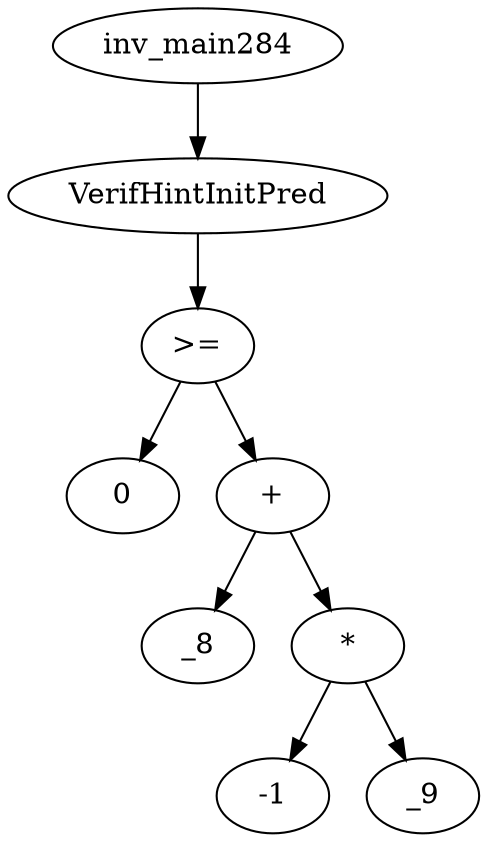 digraph dag {
0 [label="inv_main284"];
1 [label="VerifHintInitPred"];
2 [label=">="];
3 [label="0"];
4 [label="+"];
5 [label="_8"];
6 [label="*"];
7 [label="-1"];
8 [label="_9"];
0->1
1->2
2->4
2 -> 3
4->6
4 -> 5
6->8
6 -> 7
}
